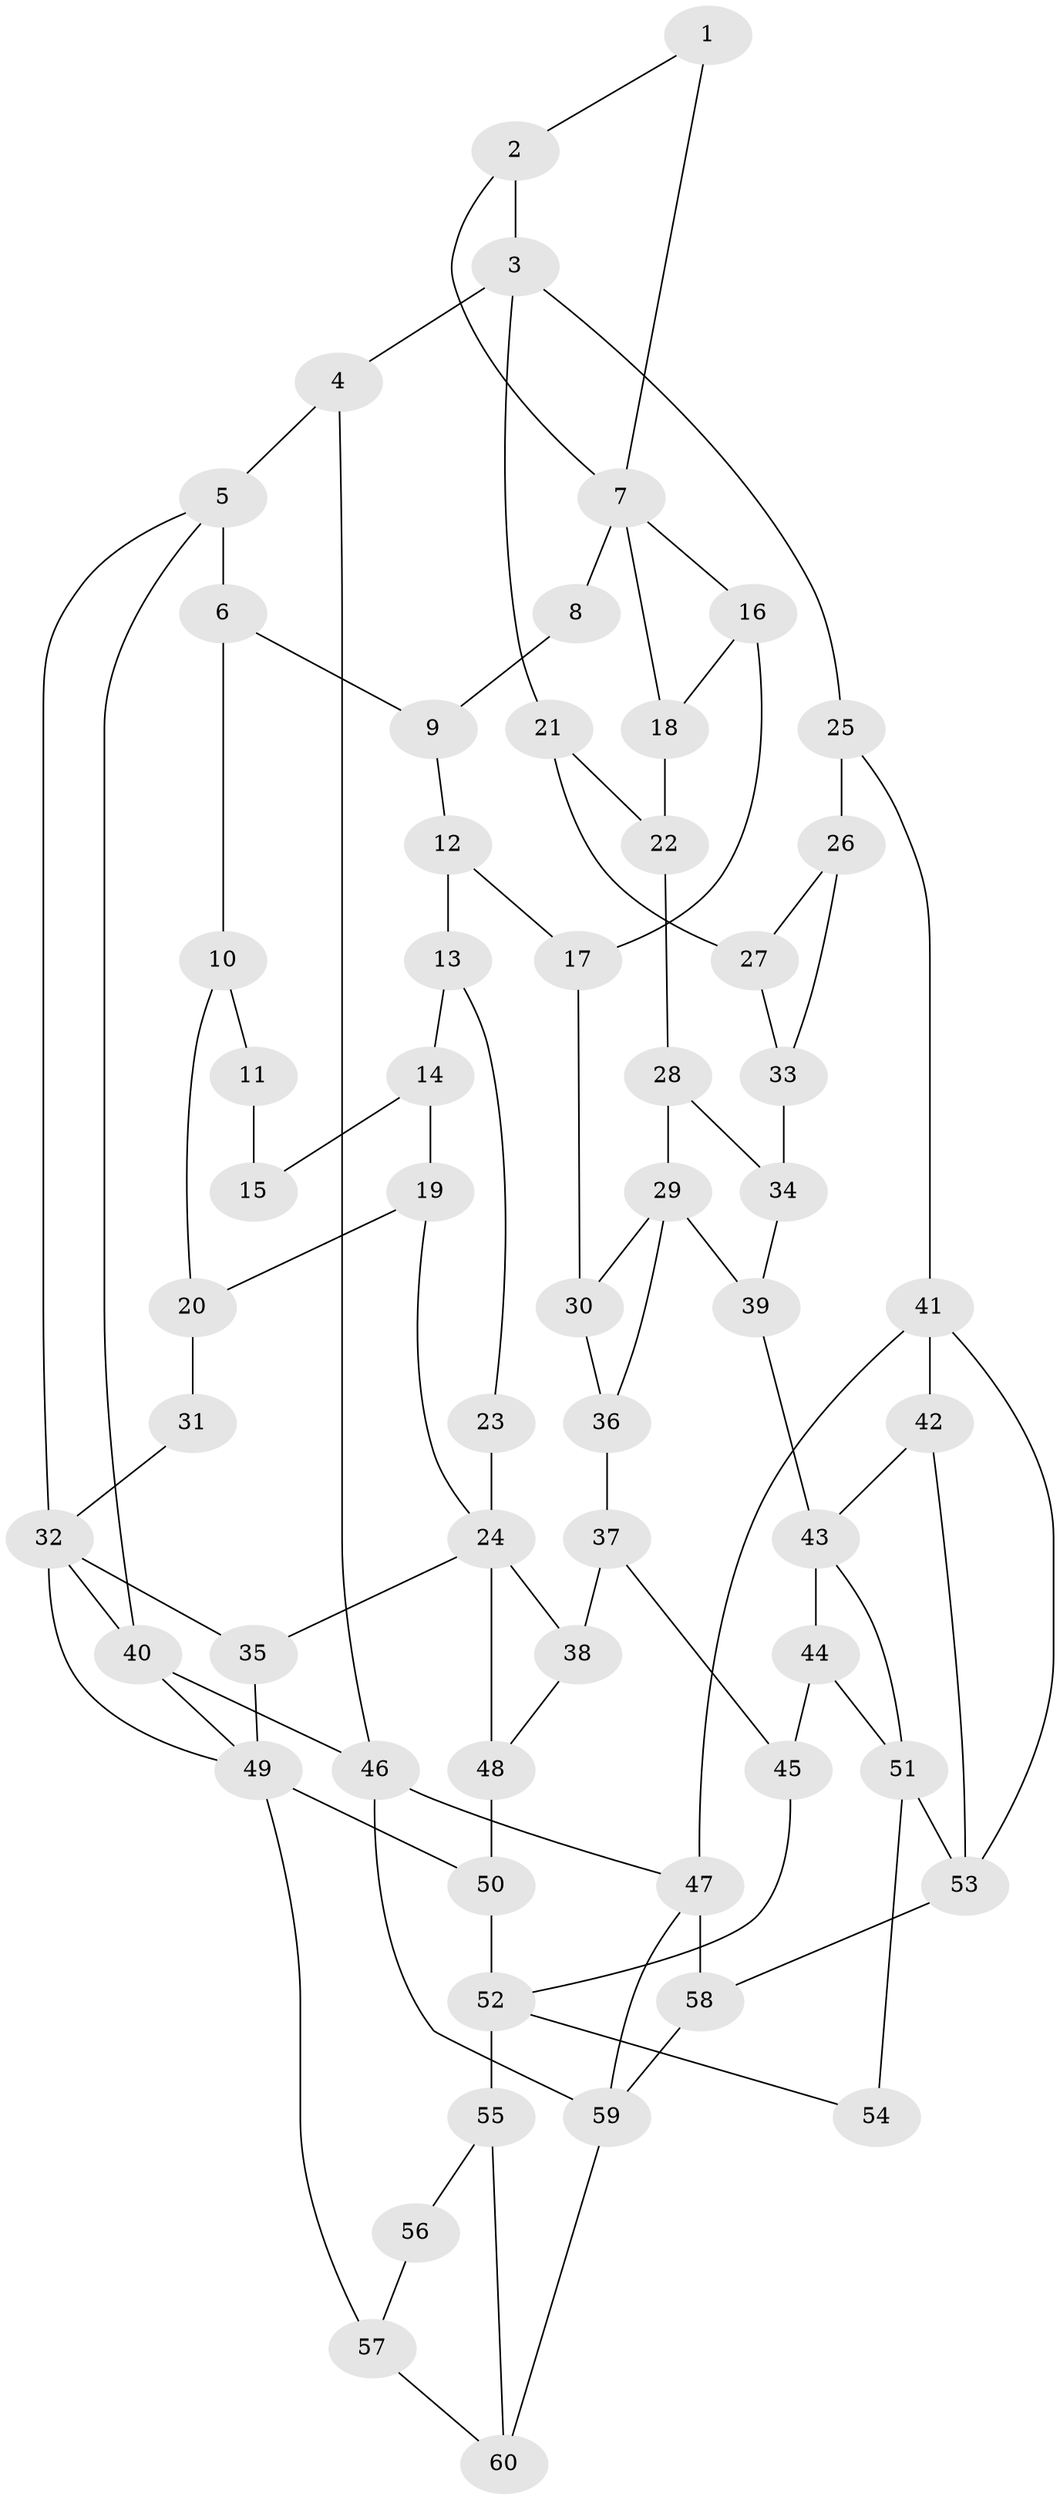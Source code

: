 // original degree distribution, {3: 0.03333333333333333, 5: 0.5, 4: 0.225, 6: 0.24166666666666667}
// Generated by graph-tools (version 1.1) at 2025/38/03/09/25 02:38:43]
// undirected, 60 vertices, 96 edges
graph export_dot {
graph [start="1"]
  node [color=gray90,style=filled];
  1;
  2;
  3;
  4;
  5;
  6;
  7;
  8;
  9;
  10;
  11;
  12;
  13;
  14;
  15;
  16;
  17;
  18;
  19;
  20;
  21;
  22;
  23;
  24;
  25;
  26;
  27;
  28;
  29;
  30;
  31;
  32;
  33;
  34;
  35;
  36;
  37;
  38;
  39;
  40;
  41;
  42;
  43;
  44;
  45;
  46;
  47;
  48;
  49;
  50;
  51;
  52;
  53;
  54;
  55;
  56;
  57;
  58;
  59;
  60;
  1 -- 2 [weight=1.0];
  1 -- 7 [weight=1.0];
  2 -- 3 [weight=2.0];
  2 -- 7 [weight=1.0];
  3 -- 4 [weight=2.0];
  3 -- 21 [weight=1.0];
  3 -- 25 [weight=1.0];
  4 -- 5 [weight=1.0];
  4 -- 46 [weight=1.0];
  5 -- 6 [weight=2.0];
  5 -- 32 [weight=1.0];
  5 -- 40 [weight=1.0];
  6 -- 9 [weight=1.0];
  6 -- 10 [weight=1.0];
  7 -- 8 [weight=2.0];
  7 -- 16 [weight=1.0];
  7 -- 18 [weight=1.0];
  8 -- 9 [weight=1.0];
  9 -- 12 [weight=1.0];
  10 -- 11 [weight=1.0];
  10 -- 20 [weight=1.0];
  11 -- 15 [weight=2.0];
  12 -- 13 [weight=1.0];
  12 -- 17 [weight=1.0];
  13 -- 14 [weight=1.0];
  13 -- 23 [weight=1.0];
  14 -- 15 [weight=4.0];
  14 -- 19 [weight=1.0];
  16 -- 17 [weight=1.0];
  16 -- 18 [weight=1.0];
  17 -- 30 [weight=1.0];
  18 -- 22 [weight=1.0];
  19 -- 20 [weight=1.0];
  19 -- 24 [weight=1.0];
  20 -- 31 [weight=1.0];
  21 -- 22 [weight=1.0];
  21 -- 27 [weight=1.0];
  22 -- 28 [weight=1.0];
  23 -- 24 [weight=2.0];
  24 -- 35 [weight=1.0];
  24 -- 38 [weight=1.0];
  24 -- 48 [weight=1.0];
  25 -- 26 [weight=2.0];
  25 -- 41 [weight=2.0];
  26 -- 27 [weight=1.0];
  26 -- 33 [weight=1.0];
  27 -- 33 [weight=1.0];
  28 -- 29 [weight=1.0];
  28 -- 34 [weight=1.0];
  29 -- 30 [weight=1.0];
  29 -- 36 [weight=1.0];
  29 -- 39 [weight=3.0];
  30 -- 36 [weight=1.0];
  31 -- 32 [weight=2.0];
  32 -- 35 [weight=1.0];
  32 -- 40 [weight=1.0];
  32 -- 49 [weight=1.0];
  33 -- 34 [weight=1.0];
  34 -- 39 [weight=1.0];
  35 -- 49 [weight=1.0];
  36 -- 37 [weight=1.0];
  37 -- 38 [weight=1.0];
  37 -- 45 [weight=1.0];
  38 -- 48 [weight=1.0];
  39 -- 43 [weight=2.0];
  40 -- 46 [weight=1.0];
  40 -- 49 [weight=1.0];
  41 -- 42 [weight=1.0];
  41 -- 47 [weight=2.0];
  41 -- 53 [weight=1.0];
  42 -- 43 [weight=1.0];
  42 -- 53 [weight=1.0];
  43 -- 44 [weight=1.0];
  43 -- 51 [weight=1.0];
  44 -- 45 [weight=1.0];
  44 -- 51 [weight=1.0];
  45 -- 52 [weight=1.0];
  46 -- 47 [weight=1.0];
  46 -- 59 [weight=1.0];
  47 -- 58 [weight=2.0];
  47 -- 59 [weight=1.0];
  48 -- 50 [weight=1.0];
  49 -- 50 [weight=1.0];
  49 -- 57 [weight=2.0];
  50 -- 52 [weight=2.0];
  51 -- 53 [weight=2.0];
  51 -- 54 [weight=2.0];
  52 -- 54 [weight=1.0];
  52 -- 55 [weight=2.0];
  53 -- 58 [weight=1.0];
  55 -- 56 [weight=2.0];
  55 -- 60 [weight=2.0];
  56 -- 57 [weight=1.0];
  57 -- 60 [weight=1.0];
  58 -- 59 [weight=1.0];
  59 -- 60 [weight=2.0];
}
